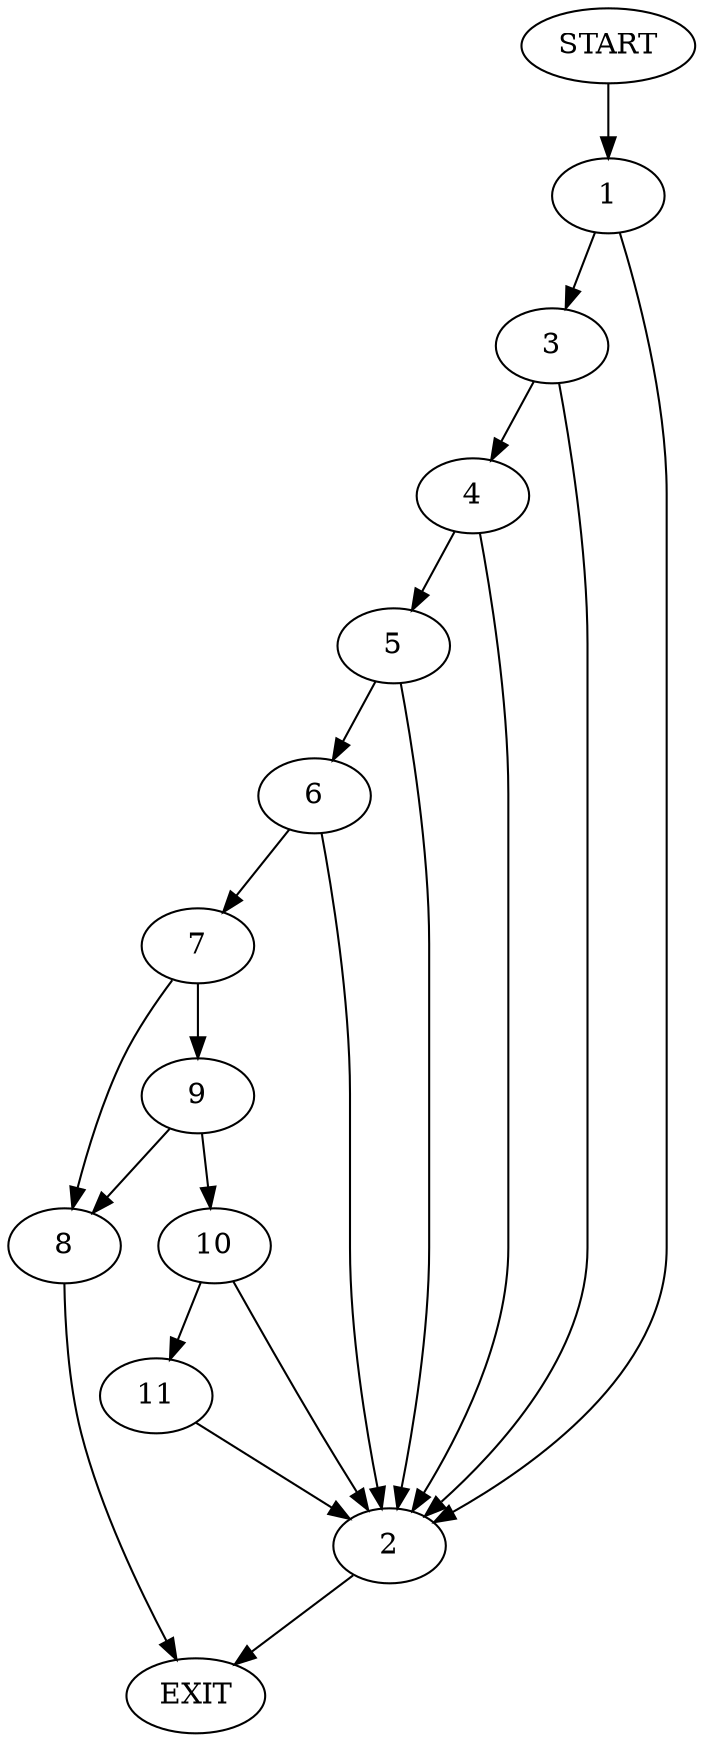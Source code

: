 digraph {
0 [label="START"]
12 [label="EXIT"]
0 -> 1
1 -> 2
1 -> 3
3 -> 2
3 -> 4
2 -> 12
4 -> 2
4 -> 5
5 -> 2
5 -> 6
6 -> 2
6 -> 7
7 -> 8
7 -> 9
9 -> 8
9 -> 10
8 -> 12
10 -> 2
10 -> 11
11 -> 2
}
